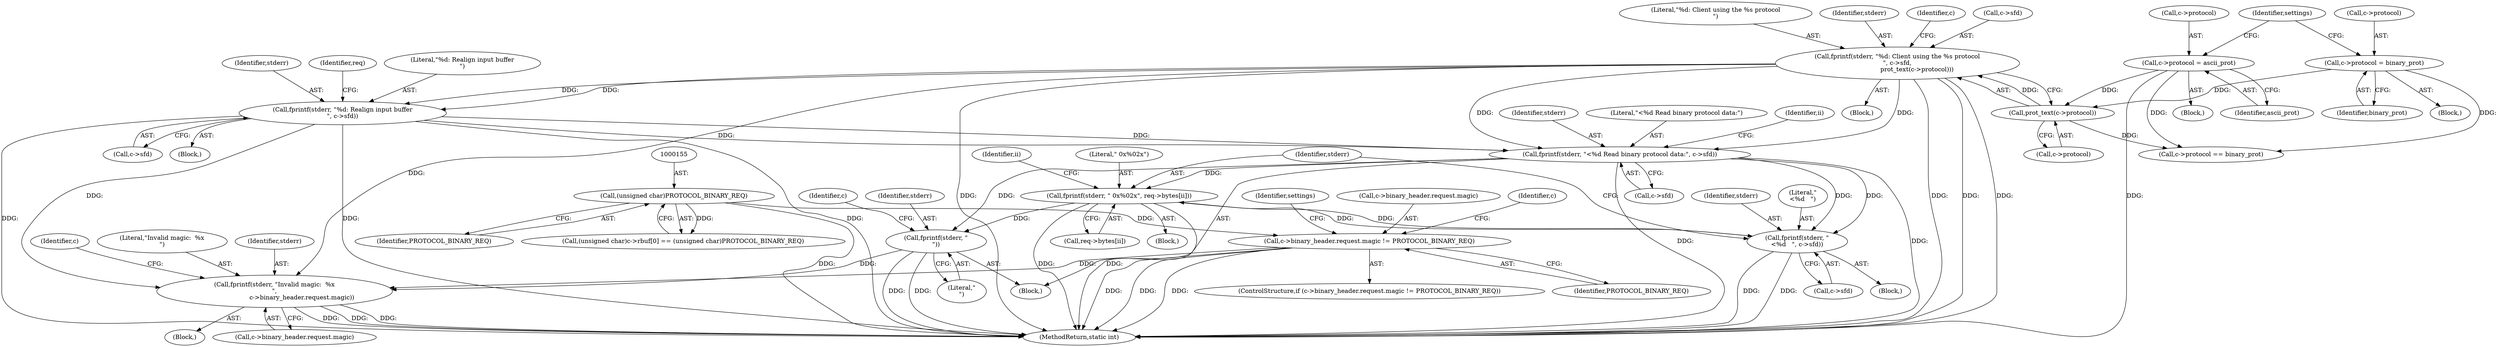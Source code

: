 digraph "0_memcached_75cc83685e103bc8ba380a57468c8f04413033f9@API" {
"1000372" [label="(Call,fprintf(stderr, \"Invalid magic:  %x\n\",\n                            c->binary_header.request.magic))"];
"1000177" [label="(Call,fprintf(stderr, \"%d: Client using the %s protocol\n\", c->sfd,\n                    prot_text(c->protocol)))"];
"1000183" [label="(Call,prot_text(c->protocol))"];
"1000158" [label="(Call,c->protocol = binary_prot)"];
"1000165" [label="(Call,c->protocol = ascii_prot)"];
"1000305" [label="(Call,fprintf(stderr, \"\n\"))"];
"1000297" [label="(Call,fprintf(stderr, \" 0x%02x\", req->bytes[ii]))"];
"1000291" [label="(Call,fprintf(stderr, \"\n<%d   \", c->sfd))"];
"1000265" [label="(Call,fprintf(stderr, \"<%d Read binary protocol data:\", c->sfd))"];
"1000243" [label="(Call,fprintf(stderr, \"%d: Realign input buffer\n\", c->sfd))"];
"1000357" [label="(Call,c->binary_header.request.magic != PROTOCOL_BINARY_REQ)"];
"1000154" [label="(Call,(unsigned char)PROTOCOL_BINARY_REQ)"];
"1000251" [label="(Identifier,req)"];
"1000166" [label="(Call,c->protocol)"];
"1000300" [label="(Call,req->bytes[ii])"];
"1000268" [label="(Call,c->sfd)"];
"1000603" [label="(MethodReturn,static int)"];
"1000374" [label="(Literal,\"Invalid magic:  %x\n\")"];
"1000157" [label="(Block,)"];
"1000246" [label="(Call,c->sfd)"];
"1000263" [label="(Block,)"];
"1000373" [label="(Identifier,stderr)"];
"1000273" [label="(Identifier,ii)"];
"1000357" [label="(Call,c->binary_header.request.magic != PROTOCOL_BINARY_REQ)"];
"1000158" [label="(Call,c->protocol = binary_prot)"];
"1000245" [label="(Literal,\"%d: Realign input buffer\n\")"];
"1000243" [label="(Call,fprintf(stderr, \"%d: Realign input buffer\n\", c->sfd))"];
"1000146" [label="(Call,(unsigned char)c->rbuf[0] == (unsigned char)PROTOCOL_BINARY_REQ)"];
"1000371" [label="(Block,)"];
"1000156" [label="(Identifier,PROTOCOL_BINARY_REQ)"];
"1000265" [label="(Call,fprintf(stderr, \"<%d Read binary protocol data:\", c->sfd))"];
"1000365" [label="(Identifier,PROTOCOL_BINARY_REQ)"];
"1000294" [label="(Call,c->sfd)"];
"1000162" [label="(Identifier,binary_prot)"];
"1000177" [label="(Call,fprintf(stderr, \"%d: Client using the %s protocol\n\", c->sfd,\n                    prot_text(c->protocol)))"];
"1000176" [label="(Block,)"];
"1000169" [label="(Identifier,ascii_prot)"];
"1000179" [label="(Literal,\"%d: Client using the %s protocol\n\")"];
"1000266" [label="(Identifier,stderr)"];
"1000297" [label="(Call,fprintf(stderr, \" 0x%02x\", req->bytes[ii]))"];
"1000291" [label="(Call,fprintf(stderr, \"\n<%d   \", c->sfd))"];
"1000165" [label="(Call,c->protocol = ascii_prot)"];
"1000292" [label="(Identifier,stderr)"];
"1000188" [label="(Call,c->protocol == binary_prot)"];
"1000283" [label="(Block,)"];
"1000383" [label="(Identifier,c)"];
"1000242" [label="(Block,)"];
"1000358" [label="(Call,c->binary_header.request.magic)"];
"1000299" [label="(Literal,\" 0x%02x\")"];
"1000154" [label="(Call,(unsigned char)PROTOCOL_BINARY_REQ)"];
"1000290" [label="(Block,)"];
"1000159" [label="(Call,c->protocol)"];
"1000390" [label="(Identifier,c)"];
"1000282" [label="(Identifier,ii)"];
"1000310" [label="(Identifier,c)"];
"1000372" [label="(Call,fprintf(stderr, \"Invalid magic:  %x\n\",\n                            c->binary_header.request.magic))"];
"1000305" [label="(Call,fprintf(stderr, \"\n\"))"];
"1000184" [label="(Call,c->protocol)"];
"1000178" [label="(Identifier,stderr)"];
"1000190" [label="(Identifier,c)"];
"1000164" [label="(Block,)"];
"1000307" [label="(Literal,\"\n\")"];
"1000173" [label="(Identifier,settings)"];
"1000369" [label="(Identifier,settings)"];
"1000375" [label="(Call,c->binary_header.request.magic)"];
"1000180" [label="(Call,c->sfd)"];
"1000183" [label="(Call,prot_text(c->protocol))"];
"1000356" [label="(ControlStructure,if (c->binary_header.request.magic != PROTOCOL_BINARY_REQ))"];
"1000244" [label="(Identifier,stderr)"];
"1000267" [label="(Literal,\"<%d Read binary protocol data:\")"];
"1000306" [label="(Identifier,stderr)"];
"1000298" [label="(Identifier,stderr)"];
"1000293" [label="(Literal,\"\n<%d   \")"];
"1000372" -> "1000371"  [label="AST: "];
"1000372" -> "1000375"  [label="CFG: "];
"1000373" -> "1000372"  [label="AST: "];
"1000374" -> "1000372"  [label="AST: "];
"1000375" -> "1000372"  [label="AST: "];
"1000383" -> "1000372"  [label="CFG: "];
"1000372" -> "1000603"  [label="DDG: "];
"1000372" -> "1000603"  [label="DDG: "];
"1000372" -> "1000603"  [label="DDG: "];
"1000177" -> "1000372"  [label="DDG: "];
"1000305" -> "1000372"  [label="DDG: "];
"1000243" -> "1000372"  [label="DDG: "];
"1000357" -> "1000372"  [label="DDG: "];
"1000177" -> "1000176"  [label="AST: "];
"1000177" -> "1000183"  [label="CFG: "];
"1000178" -> "1000177"  [label="AST: "];
"1000179" -> "1000177"  [label="AST: "];
"1000180" -> "1000177"  [label="AST: "];
"1000183" -> "1000177"  [label="AST: "];
"1000190" -> "1000177"  [label="CFG: "];
"1000177" -> "1000603"  [label="DDG: "];
"1000177" -> "1000603"  [label="DDG: "];
"1000177" -> "1000603"  [label="DDG: "];
"1000177" -> "1000603"  [label="DDG: "];
"1000183" -> "1000177"  [label="DDG: "];
"1000177" -> "1000243"  [label="DDG: "];
"1000177" -> "1000243"  [label="DDG: "];
"1000177" -> "1000265"  [label="DDG: "];
"1000177" -> "1000265"  [label="DDG: "];
"1000183" -> "1000184"  [label="CFG: "];
"1000184" -> "1000183"  [label="AST: "];
"1000158" -> "1000183"  [label="DDG: "];
"1000165" -> "1000183"  [label="DDG: "];
"1000183" -> "1000188"  [label="DDG: "];
"1000158" -> "1000157"  [label="AST: "];
"1000158" -> "1000162"  [label="CFG: "];
"1000159" -> "1000158"  [label="AST: "];
"1000162" -> "1000158"  [label="AST: "];
"1000173" -> "1000158"  [label="CFG: "];
"1000158" -> "1000188"  [label="DDG: "];
"1000165" -> "1000164"  [label="AST: "];
"1000165" -> "1000169"  [label="CFG: "];
"1000166" -> "1000165"  [label="AST: "];
"1000169" -> "1000165"  [label="AST: "];
"1000173" -> "1000165"  [label="CFG: "];
"1000165" -> "1000603"  [label="DDG: "];
"1000165" -> "1000188"  [label="DDG: "];
"1000305" -> "1000263"  [label="AST: "];
"1000305" -> "1000307"  [label="CFG: "];
"1000306" -> "1000305"  [label="AST: "];
"1000307" -> "1000305"  [label="AST: "];
"1000310" -> "1000305"  [label="CFG: "];
"1000305" -> "1000603"  [label="DDG: "];
"1000305" -> "1000603"  [label="DDG: "];
"1000297" -> "1000305"  [label="DDG: "];
"1000265" -> "1000305"  [label="DDG: "];
"1000297" -> "1000283"  [label="AST: "];
"1000297" -> "1000300"  [label="CFG: "];
"1000298" -> "1000297"  [label="AST: "];
"1000299" -> "1000297"  [label="AST: "];
"1000300" -> "1000297"  [label="AST: "];
"1000282" -> "1000297"  [label="CFG: "];
"1000297" -> "1000603"  [label="DDG: "];
"1000297" -> "1000603"  [label="DDG: "];
"1000297" -> "1000291"  [label="DDG: "];
"1000291" -> "1000297"  [label="DDG: "];
"1000265" -> "1000297"  [label="DDG: "];
"1000291" -> "1000290"  [label="AST: "];
"1000291" -> "1000294"  [label="CFG: "];
"1000292" -> "1000291"  [label="AST: "];
"1000293" -> "1000291"  [label="AST: "];
"1000294" -> "1000291"  [label="AST: "];
"1000298" -> "1000291"  [label="CFG: "];
"1000291" -> "1000603"  [label="DDG: "];
"1000291" -> "1000603"  [label="DDG: "];
"1000265" -> "1000291"  [label="DDG: "];
"1000265" -> "1000291"  [label="DDG: "];
"1000265" -> "1000263"  [label="AST: "];
"1000265" -> "1000268"  [label="CFG: "];
"1000266" -> "1000265"  [label="AST: "];
"1000267" -> "1000265"  [label="AST: "];
"1000268" -> "1000265"  [label="AST: "];
"1000273" -> "1000265"  [label="CFG: "];
"1000265" -> "1000603"  [label="DDG: "];
"1000265" -> "1000603"  [label="DDG: "];
"1000243" -> "1000265"  [label="DDG: "];
"1000243" -> "1000265"  [label="DDG: "];
"1000243" -> "1000242"  [label="AST: "];
"1000243" -> "1000246"  [label="CFG: "];
"1000244" -> "1000243"  [label="AST: "];
"1000245" -> "1000243"  [label="AST: "];
"1000246" -> "1000243"  [label="AST: "];
"1000251" -> "1000243"  [label="CFG: "];
"1000243" -> "1000603"  [label="DDG: "];
"1000243" -> "1000603"  [label="DDG: "];
"1000243" -> "1000603"  [label="DDG: "];
"1000357" -> "1000356"  [label="AST: "];
"1000357" -> "1000365"  [label="CFG: "];
"1000358" -> "1000357"  [label="AST: "];
"1000365" -> "1000357"  [label="AST: "];
"1000369" -> "1000357"  [label="CFG: "];
"1000390" -> "1000357"  [label="CFG: "];
"1000357" -> "1000603"  [label="DDG: "];
"1000357" -> "1000603"  [label="DDG: "];
"1000357" -> "1000603"  [label="DDG: "];
"1000154" -> "1000357"  [label="DDG: "];
"1000154" -> "1000146"  [label="AST: "];
"1000154" -> "1000156"  [label="CFG: "];
"1000155" -> "1000154"  [label="AST: "];
"1000156" -> "1000154"  [label="AST: "];
"1000146" -> "1000154"  [label="CFG: "];
"1000154" -> "1000603"  [label="DDG: "];
"1000154" -> "1000146"  [label="DDG: "];
}
